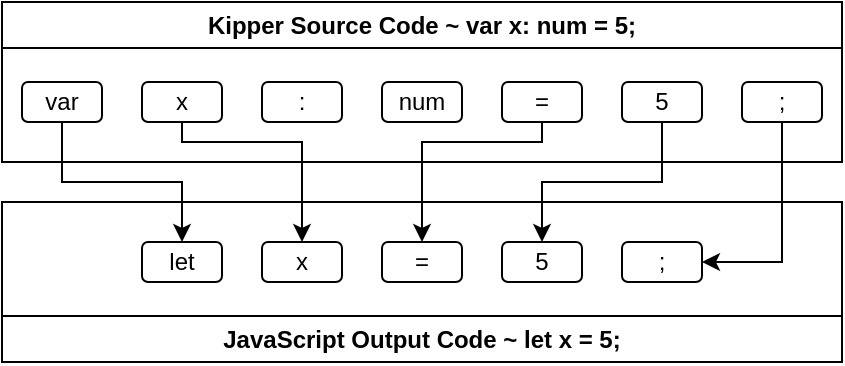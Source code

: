 <mxfile version="26.0.16">
  <diagram name="Page-1" id="8OXcH2Mqk-x3acK_hX3u">
    <mxGraphModel dx="446" dy="250" grid="1" gridSize="10" guides="1" tooltips="1" connect="1" arrows="1" fold="1" page="1" pageScale="1" pageWidth="850" pageHeight="1100" math="0" shadow="0">
      <root>
        <mxCell id="0" />
        <mxCell id="1" parent="0" />
        <mxCell id="AXx-NR_BlvtjbhDKYDqo-4" value="Kipper Source Code ~ var x: num = 5;" style="swimlane;whiteSpace=wrap;html=1;" parent="1" vertex="1">
          <mxGeometry x="200" y="80" width="420" height="80" as="geometry" />
        </mxCell>
        <mxCell id="AXx-NR_BlvtjbhDKYDqo-5" value="var" style="rounded=1;whiteSpace=wrap;html=1;" parent="AXx-NR_BlvtjbhDKYDqo-4" vertex="1">
          <mxGeometry x="10" y="40" width="40" height="20" as="geometry" />
        </mxCell>
        <mxCell id="AXx-NR_BlvtjbhDKYDqo-6" value="x" style="rounded=1;whiteSpace=wrap;html=1;" parent="AXx-NR_BlvtjbhDKYDqo-4" vertex="1">
          <mxGeometry x="70" y="40" width="40" height="20" as="geometry" />
        </mxCell>
        <mxCell id="AXx-NR_BlvtjbhDKYDqo-7" value=":" style="rounded=1;whiteSpace=wrap;html=1;" parent="AXx-NR_BlvtjbhDKYDqo-4" vertex="1">
          <mxGeometry x="130" y="40" width="40" height="20" as="geometry" />
        </mxCell>
        <mxCell id="AXx-NR_BlvtjbhDKYDqo-8" value="num" style="rounded=1;whiteSpace=wrap;html=1;" parent="AXx-NR_BlvtjbhDKYDqo-4" vertex="1">
          <mxGeometry x="190" y="40" width="40" height="20" as="geometry" />
        </mxCell>
        <mxCell id="AXx-NR_BlvtjbhDKYDqo-10" value="=" style="rounded=1;whiteSpace=wrap;html=1;" parent="AXx-NR_BlvtjbhDKYDqo-4" vertex="1">
          <mxGeometry x="250" y="40" width="40" height="20" as="geometry" />
        </mxCell>
        <mxCell id="AXx-NR_BlvtjbhDKYDqo-11" value="5" style="rounded=1;whiteSpace=wrap;html=1;" parent="AXx-NR_BlvtjbhDKYDqo-4" vertex="1">
          <mxGeometry x="310" y="40" width="40" height="20" as="geometry" />
        </mxCell>
        <mxCell id="AXx-NR_BlvtjbhDKYDqo-12" value=";" style="rounded=1;whiteSpace=wrap;html=1;" parent="AXx-NR_BlvtjbhDKYDqo-4" vertex="1">
          <mxGeometry x="370" y="40" width="40" height="20" as="geometry" />
        </mxCell>
        <mxCell id="AXx-NR_BlvtjbhDKYDqo-20" value="" style="swimlane;whiteSpace=wrap;html=1;swimlaneLine=1;rotation=-180;" parent="1" vertex="1">
          <mxGeometry x="200" y="180" width="420" height="80" as="geometry" />
        </mxCell>
        <mxCell id="AXx-NR_BlvtjbhDKYDqo-43" value="&lt;b&gt;JavaScript Output Code ~ let x = 5;&lt;/b&gt;" style="text;html=1;align=center;verticalAlign=middle;whiteSpace=wrap;rounded=0;" parent="AXx-NR_BlvtjbhDKYDqo-20" vertex="1">
          <mxGeometry x="90" y="59" width="240" height="19" as="geometry" />
        </mxCell>
        <mxCell id="AXx-NR_BlvtjbhDKYDqo-38" value="&lt;div&gt;let&lt;/div&gt;" style="rounded=1;whiteSpace=wrap;html=1;" parent="AXx-NR_BlvtjbhDKYDqo-20" vertex="1">
          <mxGeometry x="70" y="20" width="40" height="20" as="geometry" />
        </mxCell>
        <mxCell id="AXx-NR_BlvtjbhDKYDqo-39" value="x" style="rounded=1;whiteSpace=wrap;html=1;" parent="AXx-NR_BlvtjbhDKYDqo-20" vertex="1">
          <mxGeometry x="130" y="20" width="40" height="20" as="geometry" />
        </mxCell>
        <mxCell id="AXx-NR_BlvtjbhDKYDqo-40" value="=" style="rounded=1;whiteSpace=wrap;html=1;" parent="AXx-NR_BlvtjbhDKYDqo-20" vertex="1">
          <mxGeometry x="190" y="20" width="40" height="20" as="geometry" />
        </mxCell>
        <mxCell id="AXx-NR_BlvtjbhDKYDqo-41" value="5" style="rounded=1;whiteSpace=wrap;html=1;" parent="AXx-NR_BlvtjbhDKYDqo-20" vertex="1">
          <mxGeometry x="250" y="20" width="40" height="20" as="geometry" />
        </mxCell>
        <mxCell id="AXx-NR_BlvtjbhDKYDqo-42" value=";" style="rounded=1;whiteSpace=wrap;html=1;" parent="AXx-NR_BlvtjbhDKYDqo-20" vertex="1">
          <mxGeometry x="310" y="20" width="40" height="20" as="geometry" />
        </mxCell>
        <mxCell id="AXx-NR_BlvtjbhDKYDqo-44" style="edgeStyle=orthogonalEdgeStyle;rounded=0;orthogonalLoop=1;jettySize=auto;html=1;exitX=0.5;exitY=1;exitDx=0;exitDy=0;entryX=0.5;entryY=0;entryDx=0;entryDy=0;" parent="1" source="AXx-NR_BlvtjbhDKYDqo-5" target="AXx-NR_BlvtjbhDKYDqo-38" edge="1">
          <mxGeometry relative="1" as="geometry">
            <Array as="points">
              <mxPoint x="230" y="170" />
              <mxPoint x="290" y="170" />
            </Array>
          </mxGeometry>
        </mxCell>
        <mxCell id="AXx-NR_BlvtjbhDKYDqo-45" style="edgeStyle=orthogonalEdgeStyle;rounded=0;orthogonalLoop=1;jettySize=auto;html=1;exitX=0.5;exitY=1;exitDx=0;exitDy=0;entryX=0.5;entryY=0;entryDx=0;entryDy=0;" parent="1" source="AXx-NR_BlvtjbhDKYDqo-6" target="AXx-NR_BlvtjbhDKYDqo-39" edge="1">
          <mxGeometry relative="1" as="geometry">
            <Array as="points">
              <mxPoint x="290" y="150" />
              <mxPoint x="350" y="150" />
            </Array>
          </mxGeometry>
        </mxCell>
        <mxCell id="AXx-NR_BlvtjbhDKYDqo-46" style="edgeStyle=orthogonalEdgeStyle;rounded=0;orthogonalLoop=1;jettySize=auto;html=1;exitX=0.5;exitY=1;exitDx=0;exitDy=0;entryX=0.5;entryY=0;entryDx=0;entryDy=0;" parent="1" source="AXx-NR_BlvtjbhDKYDqo-10" target="AXx-NR_BlvtjbhDKYDqo-40" edge="1">
          <mxGeometry relative="1" as="geometry">
            <Array as="points">
              <mxPoint x="470" y="150" />
              <mxPoint x="410" y="150" />
            </Array>
          </mxGeometry>
        </mxCell>
        <mxCell id="AXx-NR_BlvtjbhDKYDqo-47" style="edgeStyle=orthogonalEdgeStyle;rounded=0;orthogonalLoop=1;jettySize=auto;html=1;exitX=0.5;exitY=1;exitDx=0;exitDy=0;entryX=0.5;entryY=0;entryDx=0;entryDy=0;" parent="1" source="AXx-NR_BlvtjbhDKYDqo-11" target="AXx-NR_BlvtjbhDKYDqo-41" edge="1">
          <mxGeometry relative="1" as="geometry" />
        </mxCell>
        <mxCell id="AXx-NR_BlvtjbhDKYDqo-48" style="edgeStyle=orthogonalEdgeStyle;rounded=0;orthogonalLoop=1;jettySize=auto;html=1;exitX=0.5;exitY=1;exitDx=0;exitDy=0;entryX=1;entryY=0.5;entryDx=0;entryDy=0;" parent="1" source="AXx-NR_BlvtjbhDKYDqo-12" target="AXx-NR_BlvtjbhDKYDqo-42" edge="1">
          <mxGeometry relative="1" as="geometry">
            <Array as="points">
              <mxPoint x="590" y="210" />
            </Array>
          </mxGeometry>
        </mxCell>
      </root>
    </mxGraphModel>
  </diagram>
</mxfile>
